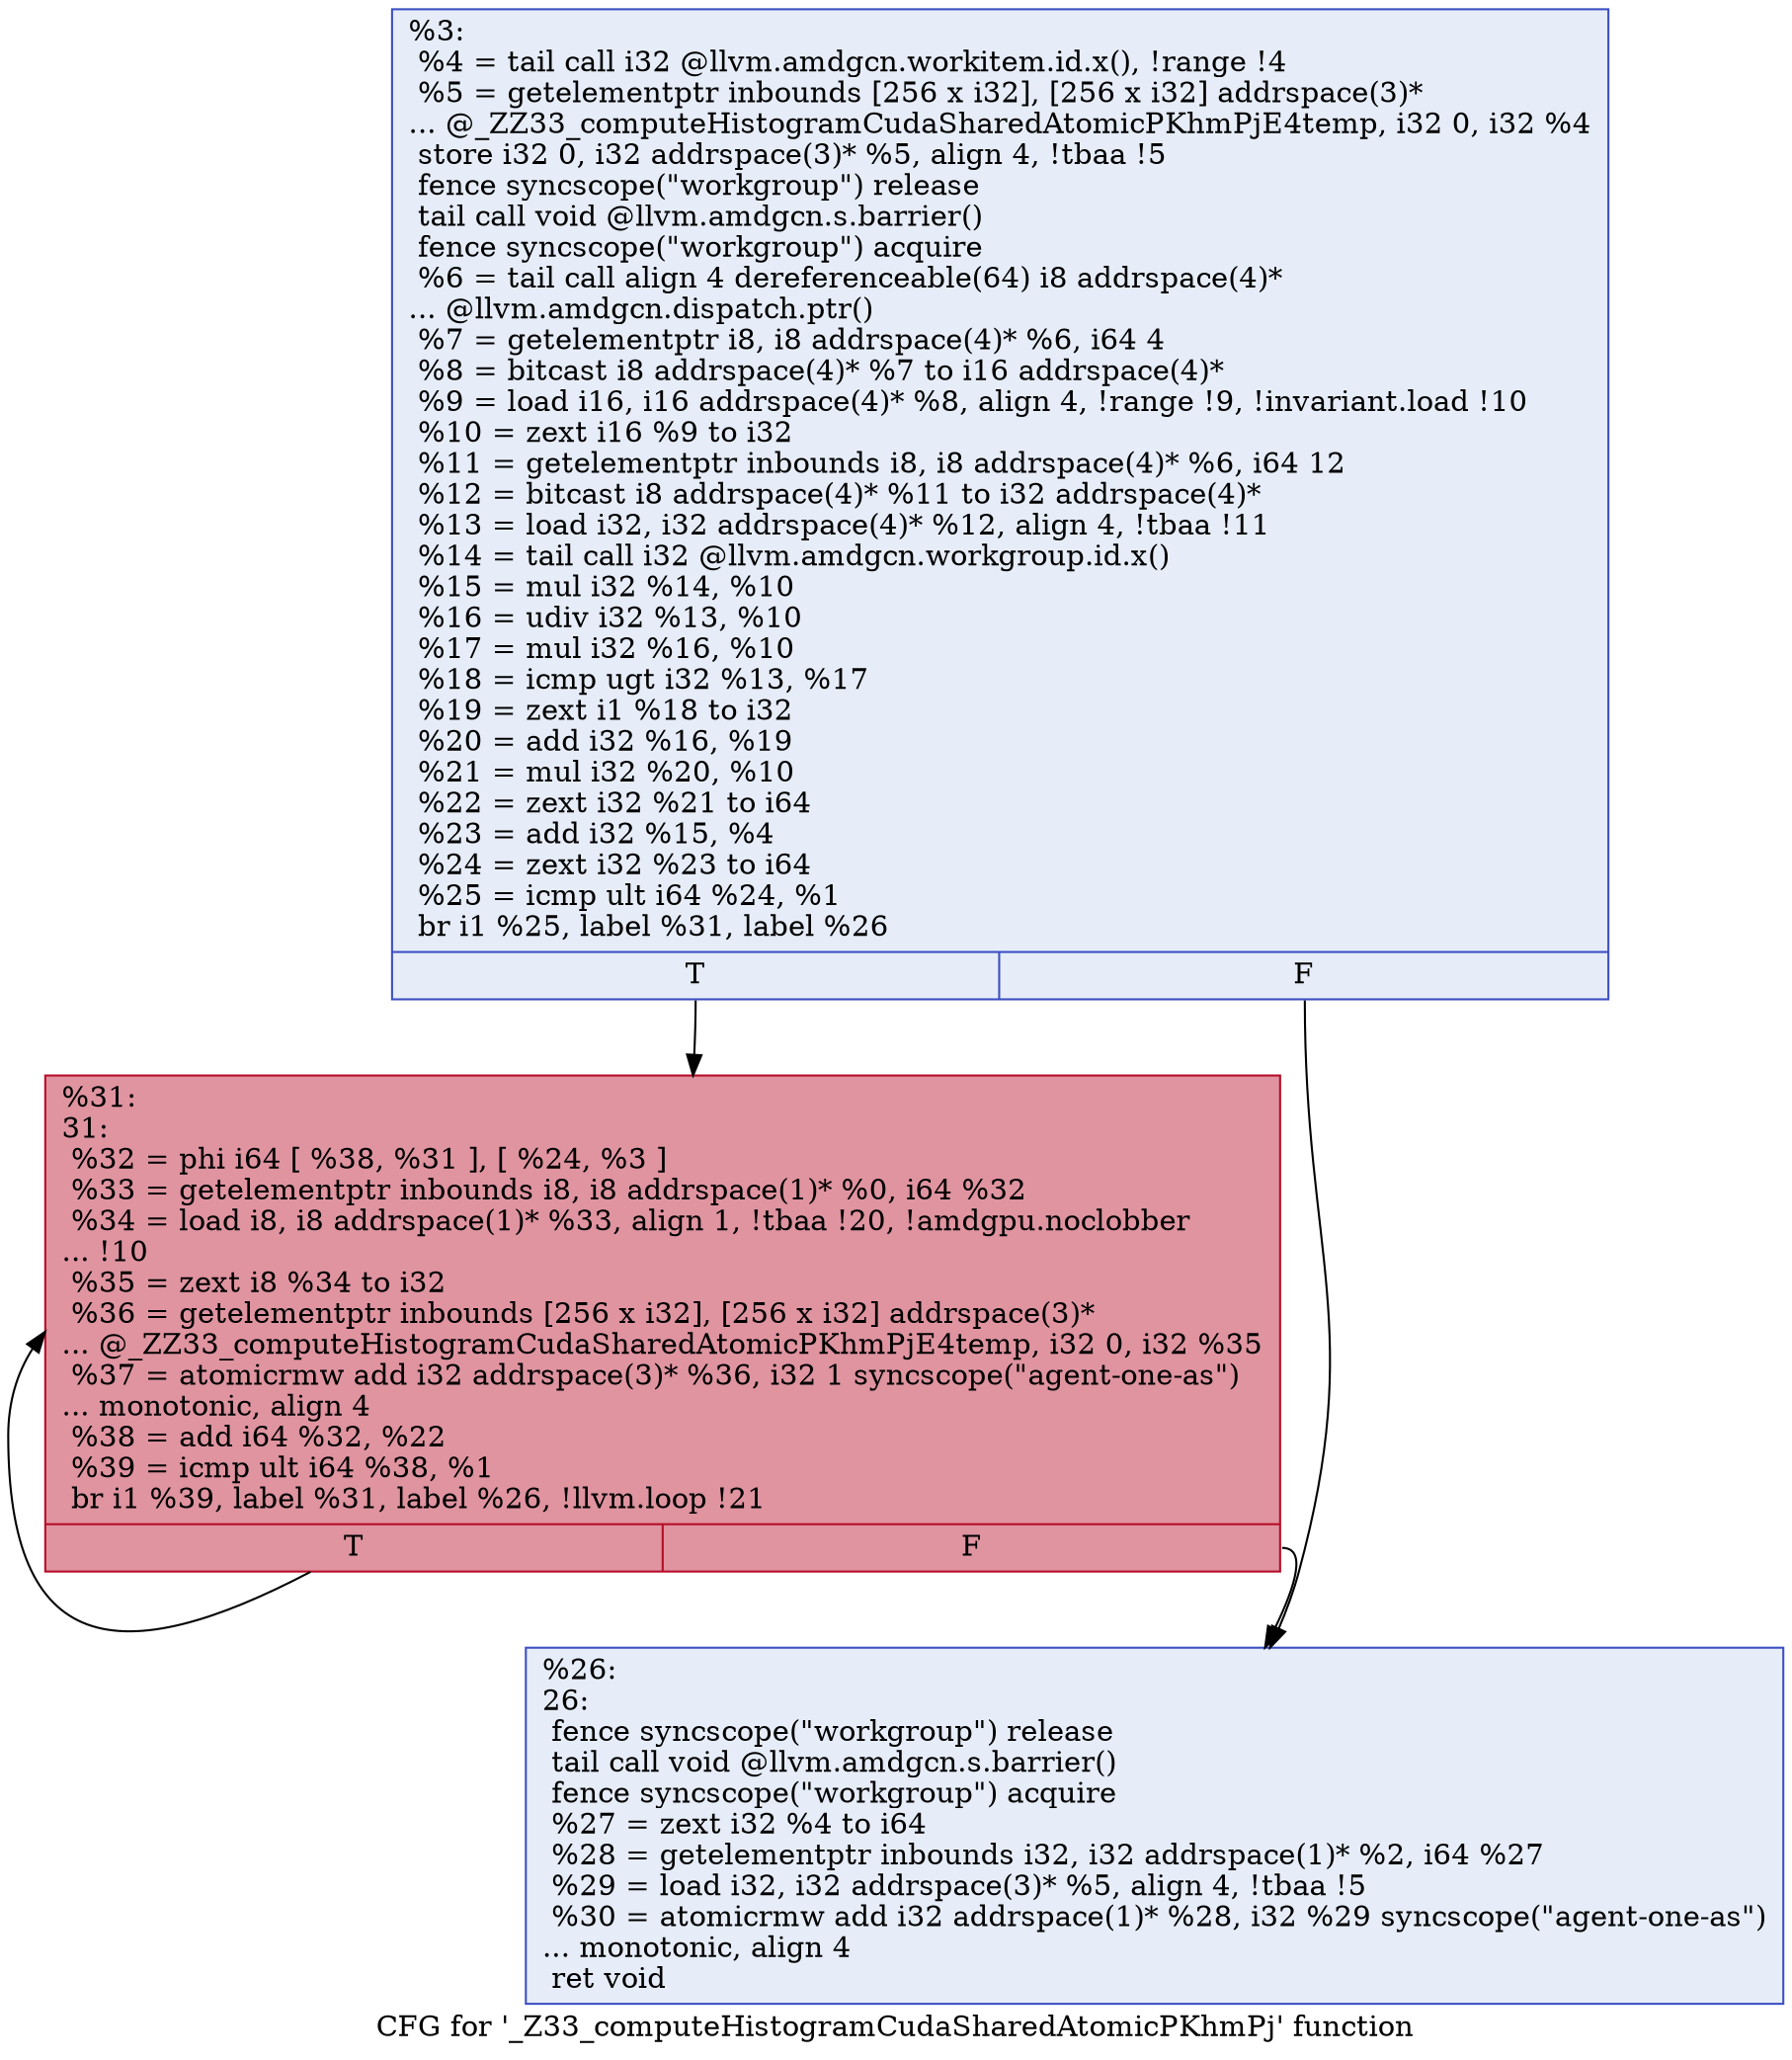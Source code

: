 digraph "CFG for '_Z33_computeHistogramCudaSharedAtomicPKhmPj' function" {
	label="CFG for '_Z33_computeHistogramCudaSharedAtomicPKhmPj' function";

	Node0x5548430 [shape=record,color="#3d50c3ff", style=filled, fillcolor="#c7d7f070",label="{%3:\l  %4 = tail call i32 @llvm.amdgcn.workitem.id.x(), !range !4\l  %5 = getelementptr inbounds [256 x i32], [256 x i32] addrspace(3)*\l... @_ZZ33_computeHistogramCudaSharedAtomicPKhmPjE4temp, i32 0, i32 %4\l  store i32 0, i32 addrspace(3)* %5, align 4, !tbaa !5\l  fence syncscope(\"workgroup\") release\l  tail call void @llvm.amdgcn.s.barrier()\l  fence syncscope(\"workgroup\") acquire\l  %6 = tail call align 4 dereferenceable(64) i8 addrspace(4)*\l... @llvm.amdgcn.dispatch.ptr()\l  %7 = getelementptr i8, i8 addrspace(4)* %6, i64 4\l  %8 = bitcast i8 addrspace(4)* %7 to i16 addrspace(4)*\l  %9 = load i16, i16 addrspace(4)* %8, align 4, !range !9, !invariant.load !10\l  %10 = zext i16 %9 to i32\l  %11 = getelementptr inbounds i8, i8 addrspace(4)* %6, i64 12\l  %12 = bitcast i8 addrspace(4)* %11 to i32 addrspace(4)*\l  %13 = load i32, i32 addrspace(4)* %12, align 4, !tbaa !11\l  %14 = tail call i32 @llvm.amdgcn.workgroup.id.x()\l  %15 = mul i32 %14, %10\l  %16 = udiv i32 %13, %10\l  %17 = mul i32 %16, %10\l  %18 = icmp ugt i32 %13, %17\l  %19 = zext i1 %18 to i32\l  %20 = add i32 %16, %19\l  %21 = mul i32 %20, %10\l  %22 = zext i32 %21 to i64\l  %23 = add i32 %15, %4\l  %24 = zext i32 %23 to i64\l  %25 = icmp ult i64 %24, %1\l  br i1 %25, label %31, label %26\l|{<s0>T|<s1>F}}"];
	Node0x5548430:s0 -> Node0x554b090;
	Node0x5548430:s1 -> Node0x554b120;
	Node0x554b120 [shape=record,color="#3d50c3ff", style=filled, fillcolor="#c7d7f070",label="{%26:\l26:                                               \l  fence syncscope(\"workgroup\") release\l  tail call void @llvm.amdgcn.s.barrier()\l  fence syncscope(\"workgroup\") acquire\l  %27 = zext i32 %4 to i64\l  %28 = getelementptr inbounds i32, i32 addrspace(1)* %2, i64 %27\l  %29 = load i32, i32 addrspace(3)* %5, align 4, !tbaa !5\l  %30 = atomicrmw add i32 addrspace(1)* %28, i32 %29 syncscope(\"agent-one-as\")\l... monotonic, align 4\l  ret void\l}"];
	Node0x554b090 [shape=record,color="#b70d28ff", style=filled, fillcolor="#b70d2870",label="{%31:\l31:                                               \l  %32 = phi i64 [ %38, %31 ], [ %24, %3 ]\l  %33 = getelementptr inbounds i8, i8 addrspace(1)* %0, i64 %32\l  %34 = load i8, i8 addrspace(1)* %33, align 1, !tbaa !20, !amdgpu.noclobber\l... !10\l  %35 = zext i8 %34 to i32\l  %36 = getelementptr inbounds [256 x i32], [256 x i32] addrspace(3)*\l... @_ZZ33_computeHistogramCudaSharedAtomicPKhmPjE4temp, i32 0, i32 %35\l  %37 = atomicrmw add i32 addrspace(3)* %36, i32 1 syncscope(\"agent-one-as\")\l... monotonic, align 4\l  %38 = add i64 %32, %22\l  %39 = icmp ult i64 %38, %1\l  br i1 %39, label %31, label %26, !llvm.loop !21\l|{<s0>T|<s1>F}}"];
	Node0x554b090:s0 -> Node0x554b090;
	Node0x554b090:s1 -> Node0x554b120;
}
